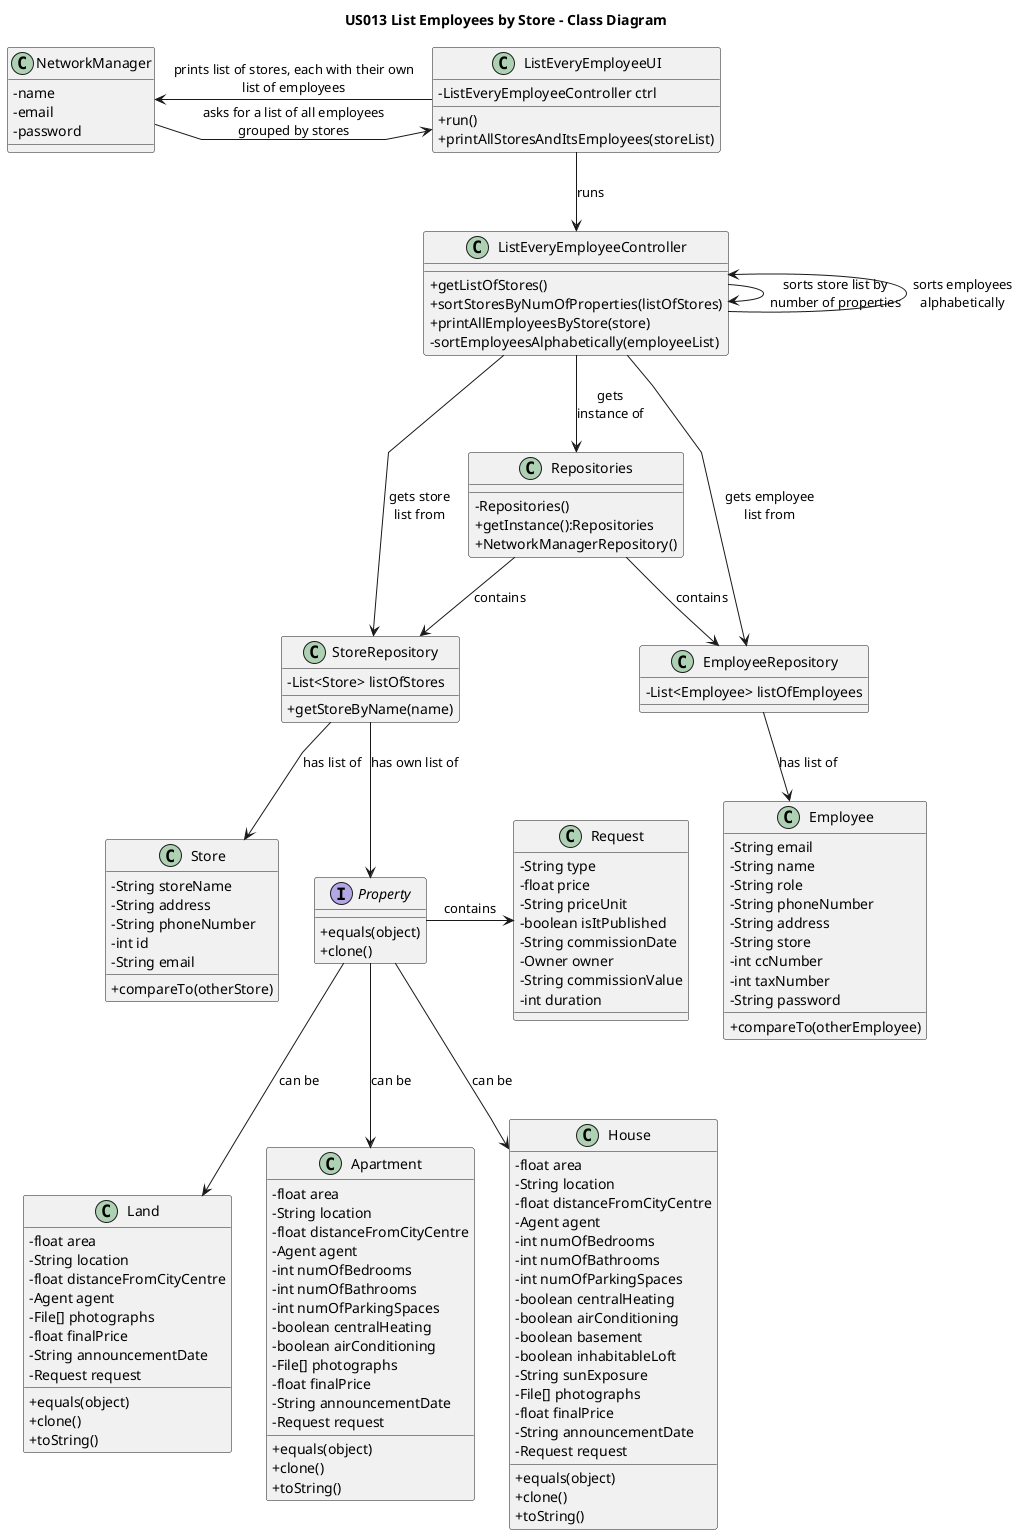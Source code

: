 @startuml
'skinparam monochrome true
skinparam packageStyle rectangle
skinparam shadowing false
skinparam linetype polyline
'skinparam linetype orto

skinparam classAttributeIconSize 0

title US013 List Employees by Store - Class Diagram


'left to right direction

class NetworkManager {
-name
-email
-password
}

class StoreRepository {
-List<Store> listOfStores
___
+getStoreByName(name)
}

class Store {
-String storeName
-String address
-String phoneNumber
-int id
-String email
___
+compareTo(otherStore)
}

class EmployeeRepository {
-List<Employee> listOfEmployees
___
}

class Employee {
-String email
-String name
-String role
-String phoneNumber
-String address
-String store
-int ccNumber
-int taxNumber
-String password
___
+compareTo(otherEmployee)
}

class ListEveryEmployeeUI{
-ListEveryEmployeeController ctrl
___
+run()
+printAllStoresAndItsEmployees(storeList)
}

class ListEveryEmployeeController{
___
+getListOfStores()
+sortStoresByNumOfProperties(listOfStores)
+printAllEmployeesByStore(store)
-sortEmployeesAlphabetically(employeeList)
}

interface Property {
___
+equals(object)
+clone()
}

class Request{
-String type
-float price
-String priceUnit
-boolean isItPublished
-String commissionDate
-Owner owner
-String commissionValue
-int duration
}

class Land{
-float area
-String location
-float distanceFromCityCentre
-Agent agent
-File[] photographs
-float finalPrice
-String announcementDate
-Request request
___
+equals(object)
+clone()
+toString()
}

class Apartment {
-float area
-String location
-float distanceFromCityCentre
-Agent agent
-int numOfBedrooms
-int numOfBathrooms
-int numOfParkingSpaces
-boolean centralHeating
-boolean airConditioning
-File[] photographs
-float finalPrice
-String announcementDate
-Request request
___
+equals(object)
+clone()
+toString()
}

class House {
-float area
-String location
-float distanceFromCityCentre
-Agent agent
-int numOfBedrooms
-int numOfBathrooms
-int numOfParkingSpaces
-boolean centralHeating
-boolean airConditioning
-boolean basement
-boolean inhabitableLoft
-String sunExposure
-File[] photographs
-float finalPrice
-String announcementDate
-Request request
___
+equals(object)
+clone()
+toString()
}

class Repositories{
-Repositories()
+getInstance():Repositories
+NetworkManagerRepository()
}

NetworkManager -> ListEveryEmployeeUI : asks for a list of all employees\ngrouped by stores

ListEveryEmployeeController -> ListEveryEmployeeController : sorts store list by\nnumber of properties
ListEveryEmployeeController -left-> ListEveryEmployeeController : sorts employees\nalphabetically

ListEveryEmployeeUI --left--> NetworkManager : prints list of stores, each with their own\nlist of employees

ListEveryEmployeeUI --> ListEveryEmployeeController : runs
ListEveryEmployeeController --> Repositories : gets\ninstance of
Repositories --> StoreRepository : contains
Repositories --> EmployeeRepository : contains
ListEveryEmployeeController --> StoreRepository : gets store\nlist from
ListEveryEmployeeController --> EmployeeRepository : gets employee\nlist from

StoreRepository --> Store : has list of
StoreRepository --> Property : has own list of
EmployeeRepository --> Employee : has list of

Property -> Request : contains

Property --> Apartment : can be
Property --> House : can be
Property --> Land : can be

@enduml